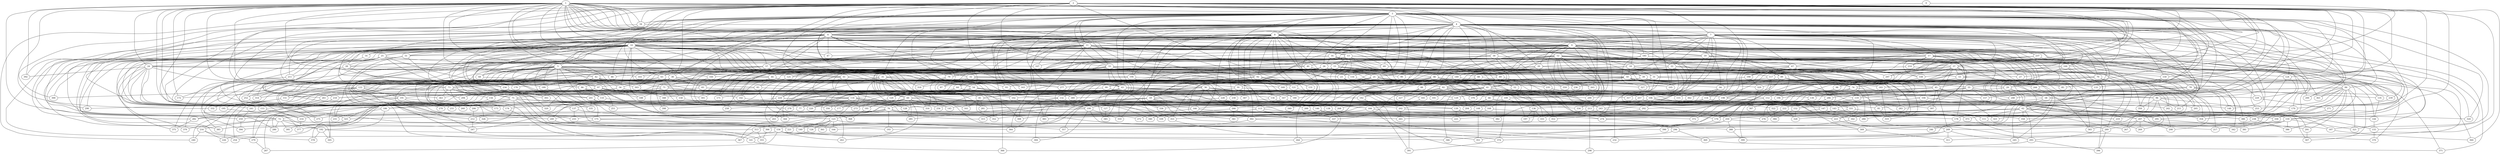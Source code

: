 strict graph "barabasi_albert_graph(400,3)" {
0;
1;
2;
3;
4;
5;
6;
7;
8;
9;
10;
11;
12;
13;
14;
15;
16;
17;
18;
19;
20;
21;
22;
23;
24;
25;
26;
27;
28;
29;
30;
31;
32;
33;
34;
35;
36;
37;
38;
39;
40;
41;
42;
43;
44;
45;
46;
47;
48;
49;
50;
51;
52;
53;
54;
55;
56;
57;
58;
59;
60;
61;
62;
63;
64;
65;
66;
67;
68;
69;
70;
71;
72;
73;
74;
75;
76;
77;
78;
79;
80;
81;
82;
83;
84;
85;
86;
87;
88;
89;
90;
91;
92;
93;
94;
95;
96;
97;
98;
99;
100;
101;
102;
103;
104;
105;
106;
107;
108;
109;
110;
111;
112;
113;
114;
115;
116;
117;
118;
119;
120;
121;
122;
123;
124;
125;
126;
127;
128;
129;
130;
131;
132;
133;
134;
135;
136;
137;
138;
139;
140;
141;
142;
143;
144;
145;
146;
147;
148;
149;
150;
151;
152;
153;
154;
155;
156;
157;
158;
159;
160;
161;
162;
163;
164;
165;
166;
167;
168;
169;
170;
171;
172;
173;
174;
175;
176;
177;
178;
179;
180;
181;
182;
183;
184;
185;
186;
187;
188;
189;
190;
191;
192;
193;
194;
195;
196;
197;
198;
199;
200;
201;
202;
203;
204;
205;
206;
207;
208;
209;
210;
211;
212;
213;
214;
215;
216;
217;
218;
219;
220;
221;
222;
223;
224;
225;
226;
227;
228;
229;
230;
231;
232;
233;
234;
235;
236;
237;
238;
239;
240;
241;
242;
243;
244;
245;
246;
247;
248;
249;
250;
251;
252;
253;
254;
255;
256;
257;
258;
259;
260;
261;
262;
263;
264;
265;
266;
267;
268;
269;
270;
271;
272;
273;
274;
275;
276;
277;
278;
279;
280;
281;
282;
283;
284;
285;
286;
287;
288;
289;
290;
291;
292;
293;
294;
295;
296;
297;
298;
299;
300;
301;
302;
303;
304;
305;
306;
307;
308;
309;
310;
311;
312;
313;
314;
315;
316;
317;
318;
319;
320;
321;
322;
323;
324;
325;
326;
327;
328;
329;
330;
331;
332;
333;
334;
335;
336;
337;
338;
339;
340;
341;
342;
343;
344;
345;
346;
347;
348;
349;
350;
351;
352;
353;
354;
355;
356;
357;
358;
359;
360;
361;
362;
363;
364;
365;
366;
367;
368;
369;
370;
371;
372;
373;
374;
375;
376;
377;
378;
379;
380;
381;
382;
383;
384;
385;
386;
387;
388;
389;
390;
391;
392;
393;
394;
395;
396;
397;
398;
399;
0 -- 297  [is_available=True, prob="0.058214772859"];
0 -- 3  [is_available=True, prob="0.102413441269"];
1 -- 3  [is_available=True, prob="1.0"];
1 -- 4  [is_available=True, prob="1.0"];
1 -- 5  [is_available=True, prob="0.578803839647"];
1 -- 6  [is_available=True, prob="1.0"];
1 -- 7  [is_available=True, prob="1.0"];
1 -- 8  [is_available=True, prob="0.891598264839"];
1 -- 10  [is_available=True, prob="0.0559013044908"];
1 -- 11  [is_available=True, prob="1.0"];
1 -- 13  [is_available=True, prob="1.0"];
1 -- 20  [is_available=True, prob="0.666729899397"];
1 -- 24  [is_available=True, prob="1.0"];
1 -- 32  [is_available=True, prob="0.735880740033"];
1 -- 34  [is_available=True, prob="0.930269971468"];
1 -- 36  [is_available=True, prob="1.0"];
1 -- 42  [is_available=True, prob="0.934681523536"];
1 -- 172  [is_available=True, prob="0.375163074465"];
1 -- 392  [is_available=True, prob="0.796784776653"];
1 -- 179  [is_available=True, prob="1.0"];
1 -- 138  [is_available=True, prob="1.0"];
1 -- 190  [is_available=True, prob="0.564842186392"];
1 -- 160  [is_available=True, prob="0.102695895772"];
1 -- 67  [is_available=True, prob="0.2149603942"];
1 -- 198  [is_available=True, prob="1.0"];
1 -- 72  [is_available=True, prob="1.0"];
1 -- 201  [is_available=True, prob="0.563179405073"];
1 -- 332  [is_available=True, prob="0.487946981945"];
1 -- 193  [is_available=True, prob="0.75093085696"];
1 -- 92  [is_available=True, prob="0.182877479794"];
1 -- 101  [is_available=True, prob="1.0"];
1 -- 234  [is_available=True, prob="0.768621509092"];
1 -- 107  [is_available=True, prob="0.436023208467"];
1 -- 113  [is_available=True, prob="0.514767781197"];
1 -- 118  [is_available=True, prob="0.774158000886"];
1 -- 248  [is_available=True, prob="0.9792506018"];
1 -- 249  [is_available=True, prob="0.376198267544"];
1 -- 125  [is_available=True, prob="0.0330053723093"];
1 -- 255  [is_available=True, prob="0.445016684948"];
2 -- 130  [is_available=True, prob="1.0"];
2 -- 3  [is_available=True, prob="0.189874224451"];
2 -- 4  [is_available=True, prob="0.717516718913"];
2 -- 7  [is_available=True, prob="0.180069228765"];
2 -- 392  [is_available=True, prob="0.88250127473"];
2 -- 14  [is_available=True, prob="1.0"];
2 -- 17  [is_available=True, prob="0.328749469471"];
2 -- 131  [is_available=True, prob="0.763385389229"];
2 -- 277  [is_available=True, prob="1.0"];
2 -- 150  [is_available=True, prob="1.0"];
2 -- 27  [is_available=True, prob="0.517226099435"];
2 -- 158  [is_available=True, prob="0.462947606734"];
2 -- 32  [is_available=True, prob="1.0"];
2 -- 33  [is_available=True, prob="1.0"];
2 -- 34  [is_available=True, prob="0.762969171417"];
2 -- 38  [is_available=True, prob="0.461165776163"];
2 -- 170  [is_available=True, prob="0.603676458861"];
2 -- 300  [is_available=True, prob="0.581815439768"];
2 -- 306  [is_available=True, prob="0.0843010022492"];
2 -- 53  [is_available=True, prob="0.612220332402"];
2 -- 311  [is_available=True, prob="0.378113548128"];
2 -- 61  [is_available=True, prob="0.467024643624"];
2 -- 63  [is_available=True, prob="0.0024114412022"];
2 -- 68  [is_available=True, prob="0.129682679441"];
2 -- 78  [is_available=True, prob="0.823960445015"];
2 -- 343  [is_available=True, prob="0.609754633956"];
2 -- 98  [is_available=True, prob="0.438660337247"];
2 -- 360  [is_available=True, prob="0.352820835112"];
2 -- 238  [is_available=True, prob="1.0"];
2 -- 240  [is_available=True, prob="1.0"];
2 -- 124  [is_available=True, prob="0.304439893298"];
3 -- 4  [is_available=True, prob="1.0"];
3 -- 5  [is_available=True, prob="0.446765047036"];
3 -- 6  [is_available=True, prob="0.171346026663"];
3 -- 8  [is_available=True, prob="0.707887521719"];
3 -- 137  [is_available=True, prob="0.158273599252"];
3 -- 10  [is_available=True, prob="0.461908295747"];
3 -- 11  [is_available=True, prob="1.0"];
3 -- 16  [is_available=True, prob="0.13943299619"];
3 -- 152  [is_available=True, prob="0.69715400999"];
3 -- 25  [is_available=True, prob="0.58300474677"];
3 -- 154  [is_available=True, prob="0.993399534946"];
3 -- 155  [is_available=True, prob="0.245778109485"];
3 -- 31  [is_available=True, prob="0.845670095906"];
3 -- 288  [is_available=True, prob="0.690485325863"];
3 -- 33  [is_available=True, prob="0.612318928461"];
3 -- 34  [is_available=True, prob="0.241226020435"];
3 -- 134  [is_available=True, prob="0.48865657058"];
3 -- 38  [is_available=True, prob="0.774465520505"];
3 -- 43  [is_available=True, prob="1.0"];
3 -- 175  [is_available=True, prob="0.188451875562"];
3 -- 136  [is_available=True, prob="1.0"];
3 -- 183  [is_available=True, prob="0.261128501629"];
3 -- 213  [is_available=True, prob="0.897994472553"];
3 -- 185  [is_available=True, prob="0.189069226751"];
3 -- 62  [is_available=True, prob="0.388657726409"];
3 -- 66  [is_available=True, prob="0.0324863414711"];
3 -- 324  [is_available=True, prob="1.0"];
3 -- 69  [is_available=True, prob="0.852767556528"];
3 -- 80  [is_available=True, prob="0.909468292834"];
3 -- 210  [is_available=True, prob="1.0"];
3 -- 85  [is_available=True, prob="0.226230281698"];
3 -- 90  [is_available=True, prob="1.0"];
3 -- 222  [is_available=True, prob="0.724335703075"];
3 -- 357  [is_available=True, prob="0.390268050045"];
3 -- 96  [is_available=True, prob="0.728315582541"];
3 -- 229  [is_available=True, prob="0.954865894206"];
3 -- 105  [is_available=True, prob="1.0"];
3 -- 116  [is_available=True, prob="1.0"];
3 -- 117  [is_available=True, prob="1.0"];
3 -- 127  [is_available=True, prob="0.0357509622999"];
4 -- 5  [is_available=True, prob="0.34691016986"];
4 -- 6  [is_available=True, prob="0.525204496409"];
4 -- 7  [is_available=True, prob="0.55612391344"];
4 -- 8  [is_available=True, prob="0.200461143563"];
4 -- 12  [is_available=True, prob="1.0"];
4 -- 143  [is_available=True, prob="0.993384280404"];
4 -- 16  [is_available=True, prob="0.532919958547"];
4 -- 18  [is_available=True, prob="0.916872227499"];
4 -- 148  [is_available=True, prob="0.576827236702"];
4 -- 302  [is_available=True, prob="1.0"];
4 -- 150  [is_available=True, prob="0.291889049556"];
4 -- 26  [is_available=True, prob="1.0"];
4 -- 30  [is_available=True, prob="0.288150665284"];
4 -- 133  [is_available=True, prob="0.787612454246"];
4 -- 289  [is_available=True, prob="0.710041964239"];
4 -- 35  [is_available=True, prob="1.0"];
4 -- 146  [is_available=True, prob="0.634756832581"];
4 -- 41  [is_available=True, prob="0.231583556862"];
4 -- 263  [is_available=True, prob="1.0"];
4 -- 46  [is_available=True, prob="0.21658102035"];
4 -- 49  [is_available=True, prob="0.0984138170111"];
4 -- 308  [is_available=True, prob="0.560446237096"];
4 -- 286  [is_available=True, prob="0.403055369093"];
4 -- 310  [is_available=True, prob="1.0"];
4 -- 190  [is_available=True, prob="0.972671927498"];
4 -- 63  [is_available=True, prob="1.0"];
4 -- 194  [is_available=True, prob="0.382118216926"];
4 -- 200  [is_available=True, prob="1.0"];
4 -- 201  [is_available=True, prob="0.0200759580848"];
4 -- 333  [is_available=True, prob="1.0"];
4 -- 79  [is_available=True, prob="1.0"];
4 -- 163  [is_available=True, prob="1.0"];
4 -- 84  [is_available=True, prob="0.744347262437"];
4 -- 345  [is_available=True, prob="0.712382307839"];
4 -- 335  [is_available=True, prob="0.394357786509"];
4 -- 93  [is_available=True, prob="1.0"];
4 -- 94  [is_available=True, prob="1.0"];
4 -- 100  [is_available=True, prob="1.0"];
4 -- 380  [is_available=True, prob="0.732855362756"];
4 -- 363  [is_available=True, prob="1.0"];
4 -- 109  [is_available=True, prob="1.0"];
4 -- 366  [is_available=True, prob="0.601857992684"];
4 -- 112  [is_available=True, prob="0.731701112184"];
4 -- 211  [is_available=True, prob="0.35292562006"];
4 -- 246  [is_available=True, prob="0.853142005137"];
4 -- 124  [is_available=True, prob="0.290713791614"];
4 -- 254  [is_available=True, prob="0.15661267569"];
5 -- 270  [is_available=True, prob="0.168798564225"];
5 -- 23  [is_available=True, prob="1.0"];
5 -- 280  [is_available=True, prob="0.784035065738"];
5 -- 42  [is_available=True, prob="0.342660899159"];
5 -- 44  [is_available=True, prob="0.731763664139"];
5 -- 175  [is_available=True, prob="0.535328664069"];
5 -- 49  [is_available=True, prob="0.239820842038"];
5 -- 188  [is_available=True, prob="0.489807951043"];
5 -- 61  [is_available=True, prob="0.580893918241"];
5 -- 194  [is_available=True, prob="0.535184748441"];
5 -- 68  [is_available=True, prob="0.888060644083"];
5 -- 72  [is_available=True, prob="0.195043119764"];
5 -- 73  [is_available=True, prob="0.235412453993"];
5 -- 74  [is_available=True, prob="1.0"];
5 -- 332  [is_available=True, prob="0.0203961366602"];
5 -- 80  [is_available=True, prob="0.912391749456"];
5 -- 90  [is_available=True, prob="0.126480698874"];
5 -- 102  [is_available=True, prob="0.888656351892"];
5 -- 103  [is_available=True, prob="1.0"];
5 -- 116  [is_available=True, prob="0.239412435183"];
5 -- 375  [is_available=True, prob="1.0"];
5 -- 122  [is_available=True, prob="0.0502377466229"];
5 -- 379  [is_available=True, prob="0.915495950372"];
5 -- 126  [is_available=True, prob="0.693656640674"];
6 -- 389  [is_available=True, prob="0.139155860793"];
6 -- 9  [is_available=True, prob="0.230521680443"];
6 -- 10  [is_available=True, prob="1.0"];
6 -- 11  [is_available=True, prob="0.812340316127"];
6 -- 17  [is_available=True, prob="0.92590958992"];
6 -- 22  [is_available=True, prob="1.0"];
6 -- 28  [is_available=True, prob="0.355463311963"];
6 -- 171  [is_available=True, prob="1.0"];
6 -- 47  [is_available=True, prob="0.413418218392"];
6 -- 48  [is_available=True, prob="0.547527496489"];
6 -- 179  [is_available=True, prob="0.126225579958"];
6 -- 54  [is_available=True, prob="0.742400774633"];
6 -- 57  [is_available=True, prob="0.956296250773"];
6 -- 188  [is_available=True, prob="0.323841112564"];
6 -- 330  [is_available=True, prob="0.493677895106"];
6 -- 86  [is_available=True, prob="0.106922578772"];
6 -- 344  [is_available=True, prob="1.0"];
6 -- 92  [is_available=True, prob="0.623982701786"];
6 -- 221  [is_available=True, prob="0.902594518761"];
6 -- 236  [is_available=True, prob="0.0475254666545"];
6 -- 237  [is_available=True, prob="0.877386485372"];
7 -- 257  [is_available=True, prob="0.709464685311"];
7 -- 9  [is_available=True, prob="0.680352640589"];
7 -- 215  [is_available=True, prob="0.663995166265"];
7 -- 15  [is_available=True, prob="1.0"];
7 -- 16  [is_available=True, prob="0.687858619071"];
7 -- 17  [is_available=True, prob="0.617245951515"];
7 -- 19  [is_available=True, prob="0.0609240088829"];
7 -- 20  [is_available=True, prob="0.592084363803"];
7 -- 22  [is_available=True, prob="1.0"];
7 -- 24  [is_available=True, prob="0.601260008843"];
7 -- 282  [is_available=True, prob="0.100712349971"];
7 -- 29  [is_available=True, prob="0.805023880192"];
7 -- 159  [is_available=True, prob="1.0"];
7 -- 393  [is_available=True, prob="0.593756054855"];
7 -- 37  [is_available=True, prob="1.0"];
7 -- 171  [is_available=True, prob="0.247107587853"];
7 -- 172  [is_available=True, prob="0.473576933028"];
7 -- 46  [is_available=True, prob="0.943430195226"];
7 -- 303  [is_available=True, prob="0.58996162256"];
7 -- 50  [is_available=True, prob="0.346356453768"];
7 -- 55  [is_available=True, prob="0.59965515883"];
7 -- 57  [is_available=True, prob="0.65144007002"];
7 -- 187  [is_available=True, prob="0.244411054932"];
7 -- 317  [is_available=True, prob="0.53934163803"];
7 -- 192  [is_available=True, prob="1.0"];
7 -- 67  [is_available=True, prob="0.470209094902"];
7 -- 324  [is_available=True, prob="0.551424258517"];
7 -- 325  [is_available=True, prob="0.316995937686"];
7 -- 70  [is_available=True, prob="0.719339411983"];
7 -- 271  [is_available=True, prob="0.689640121587"];
7 -- 81  [is_available=True, prob="1.0"];
7 -- 210  [is_available=True, prob="1.0"];
7 -- 84  [is_available=True, prob="0.574872112107"];
7 -- 185  [is_available=True, prob="0.639296248238"];
7 -- 91  [is_available=True, prob="0.499282720959"];
7 -- 338  [is_available=True, prob="0.314252925199"];
7 -- 362  [is_available=True, prob="1.0"];
7 -- 237  [is_available=True, prob="1.0"];
7 -- 320  [is_available=True, prob="0.838447376274"];
7 -- 114  [is_available=True, prob="1.0"];
7 -- 371  [is_available=True, prob="0.846754808521"];
8 -- 264  [is_available=True, prob="1.0"];
8 -- 9  [is_available=True, prob="0.820002788452"];
8 -- 13  [is_available=True, prob="1.0"];
8 -- 131  [is_available=True, prob="0.152006232218"];
8 -- 21  [is_available=True, prob="0.419385563619"];
8 -- 23  [is_available=True, prob="0.331525037725"];
8 -- 25  [is_available=True, prob="0.726490586772"];
8 -- 347  [is_available=True, prob="0.611187411281"];
8 -- 37  [is_available=True, prob="1.0"];
8 -- 170  [is_available=True, prob="1.0"];
8 -- 303  [is_available=True, prob="0.285074005654"];
8 -- 180  [is_available=True, prob="0.507043923129"];
8 -- 309  [is_available=True, prob="0.913670567401"];
8 -- 194  [is_available=True, prob="0.765405339551"];
8 -- 82  [is_available=True, prob="1.0"];
8 -- 339  [is_available=True, prob="0.543218865893"];
8 -- 340  [is_available=True, prob="0.156287667197"];
8 -- 89  [is_available=True, prob="1.0"];
8 -- 91  [is_available=True, prob="0.555313226693"];
8 -- 92  [is_available=True, prob="1.0"];
8 -- 349  [is_available=True, prob="0.0303586918095"];
8 -- 98  [is_available=True, prob="0.369904709987"];
8 -- 100  [is_available=True, prob="1.0"];
8 -- 230  [is_available=True, prob="0.0958804123601"];
8 -- 259  [is_available=True, prob="0.308686978879"];
8 -- 235  [is_available=True, prob="1.0"];
8 -- 364  [is_available=True, prob="0.0200311375509"];
8 -- 383  [is_available=True, prob="0.704636323851"];
8 -- 127  [is_available=True, prob="1.0"];
9 -- 388  [is_available=True, prob="0.330570843173"];
9 -- 138  [is_available=True, prob="0.409475472839"];
9 -- 12  [is_available=True, prob="0.941963897486"];
9 -- 270  [is_available=True, prob="0.639338231371"];
9 -- 237  [is_available=True, prob="0.04883355243"];
9 -- 19  [is_available=True, prob="0.346648064066"];
9 -- 276  [is_available=True, prob="0.586827301655"];
9 -- 149  [is_available=True, prob="0.681113345821"];
9 -- 29  [is_available=True, prob="0.978863674684"];
9 -- 30  [is_available=True, prob="0.760077216568"];
9 -- 292  [is_available=True, prob="0.946100317483"];
9 -- 47  [is_available=True, prob="1.0"];
9 -- 305  [is_available=True, prob="0.35152264527"];
9 -- 178  [is_available=True, prob="0.255135292405"];
9 -- 51  [is_available=True, prob="0.092523161597"];
9 -- 182  [is_available=True, prob="0.838182942623"];
9 -- 185  [is_available=True, prob="0.688753295182"];
9 -- 58  [is_available=True, prob="0.00478911125488"];
9 -- 64  [is_available=True, prob="0.972876646931"];
9 -- 196  [is_available=True, prob="0.668459488386"];
9 -- 221  [is_available=True, prob="1.0"];
9 -- 95  [is_available=True, prob="1.0"];
9 -- 359  [is_available=True, prob="0.0536661824645"];
9 -- 109  [is_available=True, prob="0.995933388816"];
9 -- 246  [is_available=True, prob="1.0"];
9 -- 378  [is_available=True, prob="0.902956140674"];
9 -- 382  [is_available=True, prob="0.0192295347843"];
10 -- 196  [is_available=True, prob="0.0188631471943"];
10 -- 261  [is_available=True, prob="0.214721913076"];
10 -- 257  [is_available=True, prob="1.0"];
10 -- 394  [is_available=True, prob="1.0"];
10 -- 14  [is_available=True, prob="1.0"];
10 -- 15  [is_available=True, prob="0.654503985836"];
10 -- 18  [is_available=True, prob="0.066693083567"];
10 -- 19  [is_available=True, prob="0.244079638389"];
10 -- 153  [is_available=True, prob="0.168458264132"];
10 -- 24  [is_available=True, prob="0.939282180856"];
10 -- 25  [is_available=True, prob="0.218931290036"];
10 -- 161  [is_available=True, prob="0.0545956243566"];
10 -- 290  [is_available=True, prob="0.895110438164"];
10 -- 35  [is_available=True, prob="0.495844950278"];
10 -- 167  [is_available=True, prob="0.68537202866"];
10 -- 300  [is_available=True, prob="1.0"];
10 -- 173  [is_available=True, prob="0.429618141003"];
10 -- 47  [is_available=True, prob="0.66955075346"];
10 -- 385  [is_available=True, prob="1.0"];
10 -- 51  [is_available=True, prob="0.556859700008"];
10 -- 54  [is_available=True, prob="0.246917341704"];
10 -- 55  [is_available=True, prob="0.804553757964"];
10 -- 56  [is_available=True, prob="0.817649895187"];
10 -- 57  [is_available=True, prob="1.0"];
10 -- 186  [is_available=True, prob="0.696259956121"];
10 -- 189  [is_available=True, prob="1.0"];
10 -- 318  [is_available=True, prob="0.516882421328"];
10 -- 191  [is_available=True, prob="0.71465856785"];
10 -- 65  [is_available=True, prob="0.470440123123"];
10 -- 68  [is_available=True, prob="0.73796166877"];
10 -- 69  [is_available=True, prob="1.0"];
10 -- 71  [is_available=True, prob="1.0"];
10 -- 75  [is_available=True, prob="0.26119388216"];
10 -- 206  [is_available=True, prob="0.203065317391"];
10 -- 211  [is_available=True, prob="0.257305588049"];
10 -- 216  [is_available=True, prob="0.462911039997"];
10 -- 354  [is_available=True, prob="0.0399180155637"];
10 -- 228  [is_available=True, prob="0.666907255261"];
10 -- 102  [is_available=True, prob="0.679292450723"];
10 -- 239  [is_available=True, prob="0.578055611755"];
10 -- 241  [is_available=True, prob="0.182361046463"];
10 -- 339  [is_available=True, prob="0.795808173725"];
11 -- 363  [is_available=True, prob="0.0613376677755"];
11 -- 137  [is_available=True, prob="1.0"];
11 -- 12  [is_available=True, prob="1.0"];
11 -- 13  [is_available=True, prob="0.444040492167"];
11 -- 14  [is_available=True, prob="0.459828085253"];
11 -- 27  [is_available=True, prob="0.254284900094"];
11 -- 30  [is_available=True, prob="0.989227402894"];
11 -- 33  [is_available=True, prob="0.9967338078"];
11 -- 39  [is_available=True, prob="0.600423041017"];
11 -- 40  [is_available=True, prob="1.0"];
11 -- 49  [is_available=True, prob="0.31698553939"];
11 -- 308  [is_available=True, prob="0.503778772403"];
11 -- 63  [is_available=True, prob="0.138828998227"];
11 -- 321  [is_available=True, prob="0.783291380043"];
11 -- 77  [is_available=True, prob="1.0"];
11 -- 79  [is_available=True, prob="1.0"];
11 -- 398  [is_available=True, prob="1.0"];
11 -- 87  [is_available=True, prob="0.292051018286"];
11 -- 350  [is_available=True, prob="0.134854843116"];
11 -- 356  [is_available=True, prob="0.526475422499"];
11 -- 234  [is_available=True, prob="0.192047412958"];
11 -- 107  [is_available=True, prob="0.0795637970097"];
11 -- 239  [is_available=True, prob="0.922561704773"];
11 -- 369  [is_available=True, prob="0.755926994009"];
12 -- 129  [is_available=True, prob="0.402295011426"];
12 -- 130  [is_available=True, prob="1.0"];
12 -- 133  [is_available=True, prob="0.348051082345"];
12 -- 263  [is_available=True, prob="1.0"];
12 -- 396  [is_available=True, prob="0.160525248061"];
12 -- 149  [is_available=True, prob="0.631963368243"];
12 -- 22  [is_available=True, prob="0.364790684228"];
12 -- 26  [is_available=True, prob="1.0"];
12 -- 37  [is_available=True, prob="0.599069134461"];
12 -- 40  [is_available=True, prob="0.834410784459"];
12 -- 299  [is_available=True, prob="0.983045754416"];
12 -- 44  [is_available=True, prob="0.989568976051"];
12 -- 385  [is_available=True, prob="0.179209134349"];
12 -- 334  [is_available=True, prob="0.6865146536"];
12 -- 189  [is_available=True, prob="0.559839613844"];
12 -- 70  [is_available=True, prob="1.0"];
12 -- 74  [is_available=True, prob="1.0"];
12 -- 247  [is_available=True, prob="0.673347909074"];
12 -- 76  [is_available=True, prob="0.162731128563"];
12 -- 78  [is_available=True, prob="0.17351493219"];
12 -- 213  [is_available=True, prob="0.6335351246"];
12 -- 90  [is_available=True, prob="0.425971421821"];
12 -- 97  [is_available=True, prob="0.110254829321"];
12 -- 104  [is_available=True, prob="1.0"];
12 -- 236  [is_available=True, prob="0.556215678936"];
12 -- 368  [is_available=True, prob="1.0"];
12 -- 119  [is_available=True, prob="0.496498424704"];
12 -- 21  [is_available=True, prob="0.750747376467"];
13 -- 258  [is_available=True, prob="0.348183170305"];
13 -- 139  [is_available=True, prob="0.899979598904"];
13 -- 15  [is_available=True, prob="1.0"];
13 -- 23  [is_available=True, prob="0.701110624782"];
13 -- 28  [is_available=True, prob="1.0"];
13 -- 288  [is_available=True, prob="0.788806823037"];
13 -- 46  [is_available=True, prob="1.0"];
13 -- 59  [is_available=True, prob="1.0"];
13 -- 62  [is_available=True, prob="0.423726878676"];
13 -- 65  [is_available=True, prob="0.245662234423"];
13 -- 71  [is_available=True, prob="0.831206290973"];
13 -- 200  [is_available=True, prob="1.0"];
13 -- 338  [is_available=True, prob="0.824816306764"];
13 -- 267  [is_available=True, prob="0.539029078909"];
13 -- 271  [is_available=True, prob="1.0"];
13 -- 222  [is_available=True, prob="0.577075742486"];
13 -- 117  [is_available=True, prob="0.96675884547"];
13 -- 122  [is_available=True, prob="0.383776351392"];
13 -- 379  [is_available=True, prob="0.839651027791"];
14 -- 174  [is_available=True, prob="0.697314275517"];
15 -- 35  [is_available=True, prob="0.98039145091"];
15 -- 356  [is_available=True, prob="0.136292872225"];
15 -- 39  [is_available=True, prob="1.0"];
15 -- 45  [is_available=True, prob="0.168258457414"];
15 -- 149  [is_available=True, prob="0.270399137426"];
15 -- 121  [is_available=True, prob="0.207010120803"];
16 -- 160  [is_available=True, prob="1.0"];
16 -- 69  [is_available=True, prob="0.899848669684"];
16 -- 107  [is_available=True, prob="1.0"];
16 -- 205  [is_available=True, prob="1.0"];
16 -- 142  [is_available=True, prob="0.30832382081"];
16 -- 26  [is_available=True, prob="0.714343657877"];
16 -- 135  [is_available=True, prob="1.0"];
16 -- 31  [is_available=True, prob="0.345222101199"];
17 -- 294  [is_available=True, prob="0.663765661079"];
17 -- 210  [is_available=True, prob="0.934245016545"];
17 -- 45  [is_available=True, prob="0.0887602808396"];
17 -- 336  [is_available=True, prob="0.698827303782"];
17 -- 18  [is_available=True, prob="1.0"];
17 -- 20  [is_available=True, prob="0.559864841467"];
17 -- 350  [is_available=True, prob="0.900104055601"];
17 -- 84  [is_available=True, prob="1.0"];
17 -- 219  [is_available=True, prob="0.0624838131691"];
17 -- 94  [is_available=True, prob="0.972398301952"];
18 -- 132  [is_available=True, prob="0.176099393027"];
18 -- 238  [is_available=True, prob="0.978488475991"];
18 -- 157  [is_available=True, prob="0.455053086423"];
18 -- 50  [is_available=True, prob="0.232451681437"];
18 -- 21  [is_available=True, prob="1.0"];
18 -- 344  [is_available=True, prob="1.0"];
18 -- 89  [is_available=True, prob="0.95038055973"];
18 -- 42  [is_available=True, prob="1.0"];
18 -- 85  [is_available=True, prob="0.1518966854"];
18 -- 31  [is_available=True, prob="0.23670535588"];
19 -- 67  [is_available=True, prob="0.355947933805"];
19 -- 100  [is_available=True, prob="0.0240197406534"];
19 -- 165  [is_available=True, prob="0.0299066105709"];
19 -- 152  [is_available=True, prob="0.683577812823"];
19 -- 60  [is_available=True, prob="1.0"];
20 -- 59  [is_available=True, prob="1.0"];
20 -- 134  [is_available=True, prob="0.587884153147"];
20 -- 70  [is_available=True, prob="0.423244752047"];
20 -- 129  [is_available=True, prob="1.0"];
20 -- 371  [is_available=True, prob="0.0341820636858"];
20 -- 99  [is_available=True, prob="1.0"];
20 -- 27  [is_available=True, prob="0.624865610151"];
21 -- 99  [is_available=True, prob="0.104092708483"];
21 -- 292  [is_available=True, prob="0.21915607423"];
21 -- 261  [is_available=True, prob="1.0"];
21 -- 327  [is_available=True, prob="0.8636293992"];
21 -- 169  [is_available=True, prob="0.726680690223"];
21 -- 359  [is_available=True, prob="0.0659568400839"];
21 -- 244  [is_available=True, prob="0.190881739481"];
21 -- 86  [is_available=True, prob="0.663533124522"];
21 -- 120  [is_available=True, prob="0.0581525099478"];
21 -- 123  [is_available=True, prob="1.0"];
21 -- 29  [is_available=True, prob="0.820404272745"];
22 -- 214  [is_available=True, prob="0.776801884766"];
22 -- 232  [is_available=True, prob="0.806985251321"];
22 -- 105  [is_available=True, prob="0.626402475109"];
22 -- 317  [is_available=True, prob="0.556099671461"];
22 -- 125  [is_available=True, prob="0.430652629428"];
22 -- 208  [is_available=True, prob="0.22291139103"];
22 -- 53  [is_available=True, prob="1.0"];
22 -- 150  [is_available=True, prob="0.989520547175"];
22 -- 252  [is_available=True, prob="0.337732245748"];
22 -- 61  [is_available=True, prob="1.0"];
22 -- 319  [is_available=True, prob="0.141521702983"];
23 -- 227  [is_available=True, prob="0.728076533535"];
23 -- 202  [is_available=True, prob="1.0"];
23 -- 106  [is_available=True, prob="0.810217987921"];
24 -- 195  [is_available=True, prob="0.675324418636"];
24 -- 36  [is_available=True, prob="1.0"];
24 -- 392  [is_available=True, prob="0.438359159998"];
24 -- 199  [is_available=True, prob="1.0"];
24 -- 44  [is_available=True, prob="1.0"];
24 -- 301  [is_available=True, prob="0.653171447778"];
24 -- 367  [is_available=True, prob="1.0"];
24 -- 212  [is_available=True, prob="0.0523812940855"];
24 -- 375  [is_available=True, prob="0.702556117114"];
24 -- 153  [is_available=True, prob="1.0"];
25 -- 97  [is_available=True, prob="0.703084744167"];
25 -- 290  [is_available=True, prob="0.725457196902"];
25 -- 252  [is_available=True, prob="0.708434343743"];
25 -- 110  [is_available=True, prob="0.448130287327"];
25 -- 89  [is_available=True, prob="0.975426805001"];
25 -- 314  [is_available=True, prob="1.0"];
25 -- 28  [is_available=True, prob="0.72790829588"];
26 -- 32  [is_available=True, prob="0.466753714583"];
26 -- 224  [is_available=True, prob="0.544160683487"];
26 -- 328  [is_available=True, prob="0.144379678195"];
26 -- 301  [is_available=True, prob="0.930513291154"];
26 -- 79  [is_available=True, prob="0.882285433171"];
26 -- 50  [is_available=True, prob="0.276709637066"];
26 -- 52  [is_available=True, prob="0.211952128821"];
26 -- 245  [is_available=True, prob="0.138091241568"];
26 -- 217  [is_available=True, prob="0.738301593323"];
26 -- 255  [is_available=True, prob="1.0"];
28 -- 38  [is_available=True, prob="1.0"];
28 -- 73  [is_available=True, prob="0.757154501218"];
28 -- 211  [is_available=True, prob="0.748067574256"];
29 -- 365  [is_available=True, prob="0.195816523231"];
29 -- 245  [is_available=True, prob="1.0"];
29 -- 248  [is_available=True, prob="0.774764145088"];
29 -- 218  [is_available=True, prob="0.426390305172"];
30 -- 161  [is_available=True, prob="1.0"];
30 -- 235  [is_available=True, prob="0.945301346064"];
30 -- 40  [is_available=True, prob="1.0"];
30 -- 148  [is_available=True, prob="0.624235599217"];
30 -- 376  [is_available=True, prob="0.462770015061"];
31 -- 370  [is_available=True, prob="0.0843524002552"];
31 -- 244  [is_available=True, prob="1.0"];
31 -- 278  [is_available=True, prob="0.798980864261"];
31 -- 120  [is_available=True, prob="0.0860167588937"];
31 -- 250  [is_available=True, prob="0.981143182115"];
32 -- 64  [is_available=True, prob="0.984948268563"];
32 -- 87  [is_available=True, prob="1.0"];
32 -- 184  [is_available=True, prob="0.196630117783"];
32 -- 121  [is_available=True, prob="1.0"];
32 -- 93  [is_available=True, prob="0.121523018883"];
32 -- 254  [is_available=True, prob="1.0"];
33 -- 224  [is_available=True, prob="0.261137147479"];
33 -- 230  [is_available=True, prob="0.709895167838"];
33 -- 39  [is_available=True, prob="0.373861593133"];
33 -- 41  [is_available=True, prob="0.701019193134"];
33 -- 302  [is_available=True, prob="0.718266200585"];
33 -- 43  [is_available=True, prob="0.469245064041"];
33 -- 116  [is_available=True, prob="0.805735465726"];
33 -- 117  [is_available=True, prob="1.0"];
33 -- 118  [is_available=True, prob="0.420632521744"];
33 -- 361  [is_available=True, prob="1.0"];
33 -- 345  [is_available=True, prob="0.736963868486"];
33 -- 348  [is_available=True, prob="1.0"];
33 -- 125  [is_available=True, prob="0.954745613118"];
34 -- 326  [is_available=True, prob="1.0"];
34 -- 162  [is_available=True, prob="0.656976721956"];
34 -- 51  [is_available=True, prob="1.0"];
35 -- 256  [is_available=True, prob="0.82621363016"];
35 -- 36  [is_available=True, prob="1.0"];
35 -- 177  [is_available=True, prob="0.500816469487"];
35 -- 73  [is_available=True, prob="0.00993969720223"];
35 -- 203  [is_available=True, prob="0.757207173166"];
35 -- 81  [is_available=True, prob="0.579809600989"];
35 -- 281  [is_available=True, prob="0.856432280568"];
35 -- 91  [is_available=True, prob="1.0"];
35 -- 316  [is_available=True, prob="1.0"];
36 -- 66  [is_available=True, prob="1.0"];
36 -- 228  [is_available=True, prob="0.713521963239"];
36 -- 229  [is_available=True, prob="1.0"];
36 -- 166  [is_available=True, prob="0.864316788929"];
36 -- 225  [is_available=True, prob="1.0"];
36 -- 106  [is_available=True, prob="1.0"];
36 -- 331  [is_available=True, prob="0.50216411375"];
36 -- 76  [is_available=True, prob="0.700820917075"];
36 -- 109  [is_available=True, prob="1.0"];
36 -- 180  [is_available=True, prob="0.903791156195"];
36 -- 278  [is_available=True, prob="0.727182717825"];
36 -- 247  [is_available=True, prob="1.0"];
36 -- 314  [is_available=True, prob="0.965435762887"];
36 -- 325  [is_available=True, prob="0.919083018051"];
37 -- 304  [is_available=True, prob="0.796401616929"];
37 -- 346  [is_available=True, prob="0.429062967579"];
37 -- 178  [is_available=True, prob="0.215178050557"];
37 -- 106  [is_available=True, prob="0.546871969325"];
37 -- 103  [is_available=True, prob="1.0"];
37 -- 45  [is_available=True, prob="0.182120532858"];
37 -- 365  [is_available=True, prob="1.0"];
37 -- 48  [is_available=True, prob="1.0"];
37 -- 114  [is_available=True, prob="1.0"];
37 -- 53  [is_available=True, prob="0.375583316304"];
37 -- 397  [is_available=True, prob="0.0580002873248"];
37 -- 266  [is_available=True, prob="0.903848448508"];
37 -- 124  [is_available=True, prob="0.795622283945"];
37 -- 93  [is_available=True, prob="0.889210022031"];
38 -- 320  [is_available=True, prob="0.289618868396"];
38 -- 65  [is_available=True, prob="0.97022442343"];
38 -- 326  [is_available=True, prob="0.495371154496"];
38 -- 226  [is_available=True, prob="0.953103879742"];
38 -- 105  [is_available=True, prob="0.0542924388428"];
38 -- 43  [is_available=True, prob="0.289697928065"];
38 -- 173  [is_available=True, prob="0.0600694281532"];
38 -- 206  [is_available=True, prob="0.263172131207"];
38 -- 144  [is_available=True, prob="0.0782572370231"];
38 -- 82  [is_available=True, prob="0.291225797033"];
38 -- 163  [is_available=True, prob="1.0"];
38 -- 151  [is_available=True, prob="0.903713756626"];
38 -- 56  [is_available=True, prob="0.483010116694"];
38 -- 169  [is_available=True, prob="0.742599775305"];
38 -- 189  [is_available=True, prob="1.0"];
39 -- 135  [is_available=True, prob="1.0"];
39 -- 41  [is_available=True, prob="0.947032294267"];
39 -- 85  [is_available=True, prob="0.50790820934"];
39 -- 318  [is_available=True, prob="0.482087768534"];
40 -- 128  [is_available=True, prob="0.213379377978"];
40 -- 176  [is_available=True, prob="1.0"];
40 -- 231  [is_available=True, prob="0.678883723897"];
40 -- 48  [is_available=True, prob="0.766268832727"];
40 -- 52  [is_available=True, prob="0.804488492675"];
40 -- 180  [is_available=True, prob="0.599064568233"];
40 -- 316  [is_available=True, prob="1.0"];
41 -- 96  [is_available=True, prob="0.895115116374"];
41 -- 322  [is_available=True, prob="0.887880063217"];
41 -- 187  [is_available=True, prob="0.724964977604"];
41 -- 101  [is_available=True, prob="1.0"];
41 -- 389  [is_available=True, prob="0.0870464144703"];
41 -- 257  [is_available=True, prob="0.519508966663"];
41 -- 357  [is_available=True, prob="0.258549788982"];
41 -- 346  [is_available=True, prob="0.471156364964"];
41 -- 59  [is_available=True, prob="0.928591940447"];
41 -- 60  [is_available=True, prob="0.0892484981012"];
41 -- 286  [is_available=True, prob="0.0109733706842"];
41 -- 95  [is_available=True, prob="0.0206352853499"];
42 -- 195  [is_available=True, prob="1.0"];
42 -- 104  [is_available=True, prob="0.462096881545"];
42 -- 233  [is_available=True, prob="1.0"];
42 -- 234  [is_available=True, prob="1.0"];
42 -- 333  [is_available=True, prob="0.229646084388"];
42 -- 303  [is_available=True, prob="0.0237998912543"];
42 -- 305  [is_available=True, prob="0.135305109014"];
42 -- 275  [is_available=True, prob="0.62878892705"];
42 -- 56  [is_available=True, prob="1.0"];
42 -- 60  [is_available=True, prob="0.969551565464"];
43 -- 102  [is_available=True, prob="1.0"];
43 -- 167  [is_available=True, prob="0.105140212131"];
43 -- 171  [is_available=True, prob="0.686814127554"];
43 -- 239  [is_available=True, prob="0.87446833816"];
43 -- 143  [is_available=True, prob="1.0"];
43 -- 336  [is_available=True, prob="0.539292788212"];
43 -- 81  [is_available=True, prob="0.873358964105"];
43 -- 249  [is_available=True, prob="0.91836325353"];
43 -- 218  [is_available=True, prob="0.493897890208"];
43 -- 155  [is_available=True, prob="0.585980916268"];
44 -- 83  [is_available=True, prob="1.0"];
44 -- 142  [is_available=True, prob="1.0"];
44 -- 115  [is_available=True, prob="0.801774477619"];
44 -- 174  [is_available=True, prob="0.824348682764"];
44 -- 54  [is_available=True, prob="1.0"];
44 -- 183  [is_available=True, prob="0.103573424442"];
44 -- 156  [is_available=True, prob="0.745334597772"];
44 -- 277  [is_available=True, prob="0.366076803371"];
45 -- 323  [is_available=True, prob="1.0"];
45 -- 113  [is_available=True, prob="0.320400358374"];
45 -- 209  [is_available=True, prob="0.412747901058"];
45 -- 299  [is_available=True, prob="1.0"];
45 -- 397  [is_available=True, prob="0.751993091424"];
45 -- 207  [is_available=True, prob="0.0649494146775"];
45 -- 112  [is_available=True, prob="0.737658296148"];
46 -- 96  [is_available=True, prob="0.65238365274"];
46 -- 386  [is_available=True, prob="0.3854640768"];
46 -- 71  [is_available=True, prob="1.0"];
46 -- 265  [is_available=True, prob="0.621639582141"];
46 -- 75  [is_available=True, prob="0.550152524165"];
46 -- 78  [is_available=True, prob="0.405870861689"];
46 -- 269  [is_available=True, prob="0.65399545362"];
46 -- 272  [is_available=True, prob="0.821296254149"];
46 -- 88  [is_available=True, prob="1.0"];
46 -- 52  [is_available=True, prob="0.114557299194"];
46 -- 251  [is_available=True, prob="0.155370208771"];
48 -- 274  [is_available=True, prob="1.0"];
48 -- 82  [is_available=True, prob="0.52447700129"];
48 -- 279  [is_available=True, prob="0.443901318883"];
48 -- 88  [is_available=True, prob="1.0"];
49 -- 88  [is_available=True, prob="0.647458435042"];
49 -- 243  [is_available=True, prob="0.754848038629"];
50 -- 64  [is_available=True, prob="0.502045499893"];
50 -- 353  [is_available=True, prob="0.960463464235"];
50 -- 166  [is_available=True, prob="1.0"];
50 -- 236  [is_available=True, prob="0.778820189724"];
50 -- 87  [is_available=True, prob="1.0"];
50 -- 140  [is_available=True, prob="1.0"];
50 -- 242  [is_available=True, prob="0.116876591052"];
50 -- 179  [is_available=True, prob="0.584682458483"];
50 -- 329  [is_available=True, prob="0.45210963223"];
50 -- 55  [is_available=True, prob="0.0499072447884"];
50 -- 376  [is_available=True, prob="1.0"];
50 -- 58  [is_available=True, prob="0.686579143902"];
50 -- 183  [is_available=True, prob="1.0"];
50 -- 380  [is_available=True, prob="0.316150957904"];
50 -- 94  [is_available=True, prob="0.231804623591"];
51 -- 141  [is_available=True, prob="0.27294329689"];
51 -- 86  [is_available=True, prob="0.709677809505"];
51 -- 218  [is_available=True, prob="0.316817216656"];
52 -- 66  [is_available=True, prob="0.218234233098"];
53 -- 98  [is_available=True, prob="1.0"];
53 -- 133  [is_available=True, prob="0.287558989501"];
54 -- 395  [is_available=True, prob="0.609108553348"];
54 -- 168  [is_available=True, prob="0.949348268647"];
54 -- 220  [is_available=True, prob="0.496231443672"];
54 -- 299  [is_available=True, prob="1.0"];
54 -- 77  [is_available=True, prob="0.340451686647"];
54 -- 111  [is_available=True, prob="1.0"];
54 -- 146  [is_available=True, prob="0.215510489812"];
54 -- 343  [is_available=True, prob="0.298015816327"];
54 -- 156  [is_available=True, prob="0.287247646584"];
54 -- 317  [is_available=True, prob="0.997297556976"];
55 -- 291  [is_available=True, prob="0.52984626765"];
55 -- 196  [is_available=True, prob="0.421628283494"];
55 -- 104  [is_available=True, prob="0.733379211706"];
55 -- 118  [is_available=True, prob="1.0"];
55 -- 58  [is_available=True, prob="0.999986824643"];
55 -- 157  [is_available=True, prob="0.820718070421"];
56 -- 294  [is_available=True, prob="0.298101661186"];
56 -- 167  [is_available=True, prob="1.0"];
56 -- 240  [is_available=True, prob="1.0"];
56 -- 177  [is_available=True, prob="1.0"];
56 -- 347  [is_available=True, prob="0.144569519161"];
57 -- 103  [is_available=True, prob="0.472633142586"];
57 -- 80  [is_available=True, prob="1.0"];
57 -- 121  [is_available=True, prob="0.652741951747"];
57 -- 314  [is_available=True, prob="0.27471536588"];
57 -- 223  [is_available=True, prob="1.0"];
58 -- 148  [is_available=True, prob="1.0"];
58 -- 186  [is_available=True, prob="1.0"];
58 -- 62  [is_available=True, prob="0.785486579479"];
59 -- 260  [is_available=True, prob="0.938495186546"];
59 -- 113  [is_available=True, prob="0.653118516665"];
59 -- 296  [is_available=True, prob="0.583659932241"];
59 -- 76  [is_available=True, prob="0.662591691452"];
59 -- 334  [is_available=True, prob="1.0"];
59 -- 145  [is_available=True, prob="0.85597668545"];
59 -- 341  [is_available=True, prob="1.0"];
59 -- 315  [is_available=True, prob="0.561319617567"];
60 -- 290  [is_available=True, prob="0.374152669779"];
60 -- 356  [is_available=True, prob="0.616753090774"];
60 -- 293  [is_available=True, prob="0.751972358835"];
60 -- 262  [is_available=True, prob="1.0"];
60 -- 77  [is_available=True, prob="0.0422682039598"];
60 -- 285  [is_available=True, prob="1.0"];
60 -- 145  [is_available=True, prob="0.46936559976"];
60 -- 181  [is_available=True, prob="0.502600141653"];
60 -- 138  [is_available=True, prob="0.932173003529"];
60 -- 127  [is_available=True, prob="0.850121504451"];
61 -- 128  [is_available=True, prob="0.0847784730521"];
61 -- 231  [is_available=True, prob="1.0"];
61 -- 263  [is_available=True, prob="0.381131080773"];
61 -- 258  [is_available=True, prob="0.316172265902"];
61 -- 145  [is_available=True, prob="0.0186327911701"];
61 -- 312  [is_available=True, prob="0.325916216542"];
61 -- 122  [is_available=True, prob="0.260049221527"];
61 -- 197  [is_available=True, prob="0.933686654139"];
62 -- 176  [is_available=True, prob="1.0"];
62 -- 293  [is_available=True, prob="0.99163248054"];
62 -- 358  [is_available=True, prob="0.0100894707343"];
62 -- 225  [is_available=True, prob="1.0"];
62 -- 72  [is_available=True, prob="0.621722616731"];
62 -- 111  [is_available=True, prob="0.826442848758"];
62 -- 144  [is_available=True, prob="0.565132066473"];
62 -- 274  [is_available=True, prob="0.780383402516"];
62 -- 341  [is_available=True, prob="0.721333964575"];
62 -- 207  [is_available=True, prob="1.0"];
62 -- 250  [is_available=True, prob="0.312582818522"];
62 -- 159  [is_available=True, prob="1.0"];
63 -- 262  [is_available=True, prob="0.758467252791"];
63 -- 110  [is_available=True, prob="0.433782100362"];
63 -- 83  [is_available=True, prob="1.0"];
63 -- 340  [is_available=True, prob="1.0"];
63 -- 151  [is_available=True, prob="1.0"];
63 -- 158  [is_available=True, prob="0.280132460441"];
64 -- 224  [is_available=True, prob="0.931939377459"];
64 -- 165  [is_available=True, prob="1.0"];
64 -- 120  [is_available=True, prob="0.598784234255"];
65 -- 134  [is_available=True, prob="0.217091824434"];
65 -- 295  [is_available=True, prob="0.472015677848"];
65 -- 395  [is_available=True, prob="1.0"];
65 -- 301  [is_available=True, prob="0.780822956459"];
66 -- 361  [is_available=True, prob="1.0"];
66 -- 204  [is_available=True, prob="0.855294539468"];
66 -- 307  [is_available=True, prob="0.0229548977058"];
66 -- 213  [is_available=True, prob="0.729372830423"];
66 -- 349  [is_available=True, prob="1.0"];
67 -- 160  [is_available=True, prob="1.0"];
67 -- 147  [is_available=True, prob="0.717679473442"];
67 -- 297  [is_available=True, prob="1.0"];
67 -- 372  [is_available=True, prob="0.568412508752"];
67 -- 182  [is_available=True, prob="0.991148649962"];
67 -- 215  [is_available=True, prob="1.0"];
67 -- 190  [is_available=True, prob="1.0"];
68 -- 97  [is_available=True, prob="0.581296420955"];
69 -- 83  [is_available=True, prob="1.0"];
69 -- 242  [is_available=True, prob="0.35360194797"];
70 -- 354  [is_available=True, prob="0.35824749494"];
70 -- 99  [is_available=True, prob="1.0"];
70 -- 74  [is_available=True, prob="0.954843709668"];
70 -- 205  [is_available=True, prob="1.0"];
71 -- 226  [is_available=True, prob="1.0"];
71 -- 348  [is_available=True, prob="0.174555638379"];
71 -- 273  [is_available=True, prob="0.492065203096"];
71 -- 119  [is_available=True, prob="0.82380382034"];
71 -- 188  [is_available=True, prob="1.0"];
71 -- 202  [is_available=True, prob="0.779337220407"];
71 -- 191  [is_available=True, prob="1.0"];
72 -- 192  [is_available=True, prob="0.434362247382"];
72 -- 395  [is_available=True, prob="0.681570301608"];
72 -- 140  [is_available=True, prob="0.0397737987147"];
72 -- 280  [is_available=True, prob="0.921970258743"];
72 -- 216  [is_available=True, prob="0.634235066159"];
72 -- 154  [is_available=True, prob="0.0742391880489"];
72 -- 379  [is_available=True, prob="1.0"];
73 -- 393  [is_available=True, prob="1.0"];
73 -- 75  [is_available=True, prob="0.106426534951"];
73 -- 141  [is_available=True, prob="0.642412559724"];
73 -- 252  [is_available=True, prob="0.203867825781"];
73 -- 343  [is_available=True, prob="0.156501338283"];
73 -- 156  [is_available=True, prob="0.814471015903"];
74 -- 399  [is_available=True, prob="0.874677501499"];
74 -- 176  [is_available=True, prob="0.840379688964"];
74 -- 115  [is_available=True, prob="0.305572344656"];
74 -- 248  [is_available=True, prob="0.314088936267"];
74 -- 284  [is_available=True, prob="0.719733398801"];
74 -- 261  [is_available=True, prob="0.495078688197"];
75 -- 320  [is_available=True, prob="0.514864265091"];
75 -- 355  [is_available=True, prob="0.660127034345"];
75 -- 388  [is_available=True, prob="0.810295195995"];
75 -- 166  [is_available=True, prob="0.711609687414"];
75 -- 143  [is_available=True, prob="0.654753377615"];
75 -- 287  [is_available=True, prob="0.904504668084"];
75 -- 147  [is_available=True, prob="1.0"];
75 -- 214  [is_available=True, prob="0.372155799165"];
75 -- 377  [is_available=True, prob="0.286187398843"];
75 -- 152  [is_available=True, prob="0.0278787088848"];
75 -- 153  [is_available=True, prob="1.0"];
75 -- 186  [is_available=True, prob="0.677205992131"];
75 -- 255  [is_available=True, prob="0.479787231413"];
75 -- 95  [is_available=True, prob="0.602059529197"];
76 -- 193  [is_available=True, prob="0.976027219722"];
76 -- 358  [is_available=True, prob="0.869255180581"];
76 -- 326  [is_available=True, prob="0.0732738820805"];
76 -- 203  [is_available=True, prob="1.0"];
76 -- 274  [is_available=True, prob="0.646709909058"];
76 -- 323  [is_available=True, prob="0.776430032743"];
76 -- 280  [is_available=True, prob="0.915971312882"];
76 -- 315  [is_available=True, prob="1.0"];
76 -- 123  [is_available=True, prob="1.0"];
78 -- 135  [is_available=True, prob="1.0"];
78 -- 362  [is_available=True, prob="1.0"];
78 -- 342  [is_available=True, prob="0.410519282369"];
78 -- 286  [is_available=True, prob="0.478448619173"];
79 -- 352  [is_available=True, prob="0.383098726009"];
79 -- 318  [is_available=True, prob="0.558991888664"];
81 -- 352  [is_available=True, prob="0.3839012603"];
81 -- 161  [is_available=True, prob="0.845827510626"];
81 -- 108  [is_available=True, prob="0.175469577694"];
81 -- 281  [is_available=True, prob="0.318360771654"];
82 -- 198  [is_available=True, prob="0.137191573075"];
82 -- 227  [is_available=True, prob="0.0284647777342"];
82 -- 132  [is_available=True, prob="1.0"];
82 -- 101  [is_available=True, prob="0.0348687563855"];
82 -- 204  [is_available=True, prob="0.223029950415"];
82 -- 376  [is_available=True, prob="0.96577143951"];
82 -- 312  [is_available=True, prob="0.93201769463"];
82 -- 165  [is_available=True, prob="0.628366719067"];
83 -- 201  [is_available=True, prob="0.184555739345"];
83 -- 337  [is_available=True, prob="0.150011562322"];
83 -- 123  [is_available=True, prob="1.0"];
84 -- 321  [is_available=True, prob="1.0"];
84 -- 291  [is_available=True, prob="0.470873081634"];
84 -- 200  [is_available=True, prob="0.382992389352"];
84 -- 363  [is_available=True, prob="1.0"];
84 -- 307  [is_available=True, prob="0.40923585279"];
84 -- 119  [is_available=True, prob="1.0"];
84 -- 217  [is_available=True, prob="1.0"];
84 -- 315  [is_available=True, prob="0.192920574485"];
84 -- 284  [is_available=True, prob="0.570496881518"];
84 -- 253  [is_available=True, prob="1.0"];
84 -- 159  [is_available=True, prob="0.90140188418"];
86 -- 110  [is_available=True, prob="0.586203983547"];
86 -- 184  [is_available=True, prob="0.432841653875"];
86 -- 251  [is_available=True, prob="0.173172339447"];
88 -- 227  [is_available=True, prob="1.0"];
88 -- 337  [is_available=True, prob="0.907626730615"];
89 -- 322  [is_available=True, prob="1.0"];
89 -- 197  [is_available=True, prob="0.643903356184"];
89 -- 359  [is_available=True, prob="1.0"];
89 -- 283  [is_available=True, prob="0.0256202642577"];
91 -- 230  [is_available=True, prob="0.556873475452"];
91 -- 151  [is_available=True, prob="0.22763741795"];
91 -- 347  [is_available=True, prob="0.69265266937"];
91 -- 157  [is_available=True, prob="0.214313791965"];
92 -- 131  [is_available=True, prob="0.924974146279"];
92 -- 169  [is_available=True, prob="0.89674706468"];
92 -- 139  [is_available=True, prob="0.230178861512"];
92 -- 112  [is_available=True, prob="0.326944668495"];
92 -- 163  [is_available=True, prob="0.79100124521"];
92 -- 383  [is_available=True, prob="1.0"];
93 -- 132  [is_available=True, prob="0.269475081875"];
94 -- 199  [is_available=True, prob="0.396613574949"];
94 -- 114  [is_available=True, prob="0.168767414104"];
94 -- 115  [is_available=True, prob="1.0"];
95 -- 319  [is_available=True, prob="0.266279111563"];
96 -- 162  [is_available=True, prob="0.273767484343"];
96 -- 208  [is_available=True, prob="0.51652018307"];
96 -- 215  [is_available=True, prob="0.27569737945"];
96 -- 253  [is_available=True, prob="0.188764622415"];
96 -- 350  [is_available=True, prob="1.0"];
97 -- 130  [is_available=True, prob="0.734586503061"];
97 -- 164  [is_available=True, prob="1.0"];
97 -- 294  [is_available=True, prob="0.876499588958"];
97 -- 142  [is_available=True, prob="0.773328482625"];
97 -- 378  [is_available=True, prob="1.0"];
97 -- 158  [is_available=True, prob="0.875554219817"];
98 -- 108  [is_available=True, prob="1.0"];
99 -- 108  [is_available=True, prob="0.499769619292"];
99 -- 212  [is_available=True, prob="0.472758028998"];
100 -- 289  [is_available=True, prob="0.61342668864"];
100 -- 264  [is_available=True, prob="0.108074368"];
100 -- 338  [is_available=True, prob="0.251471339757"];
100 -- 219  [is_available=True, prob="0.332598338319"];
102 -- 199  [is_available=True, prob="1.0"];
104 -- 184  [is_available=True, prob="1.0"];
104 -- 269  [is_available=True, prob="0.588228615814"];
106 -- 128  [is_available=True, prob="1.0"];
106 -- 137  [is_available=True, prob="1.0"];
106 -- 331  [is_available=True, prob="0.435738229746"];
106 -- 205  [is_available=True, prob="0.822676093532"];
106 -- 111  [is_available=True, prob="1.0"];
106 -- 177  [is_available=True, prob="0.387578512696"];
106 -- 147  [is_available=True, prob="0.931792086594"];
108 -- 340  [is_available=True, prob="0.96624210877"];
108 -- 351  [is_available=True, prob="0.226003464551"];
109 -- 136  [is_available=True, prob="0.990132599168"];
109 -- 168  [is_available=True, prob="0.426640838034"];
109 -- 374  [is_available=True, prob="0.322937723063"];
109 -- 126  [is_available=True, prob="0.511555046012"];
110 -- 278  [is_available=True, prob="0.126870659334"];
111 -- 289  [is_available=True, prob="0.893392660779"];
112 -- 233  [is_available=True, prob="0.0562771525109"];
112 -- 397  [is_available=True, prob="0.889875177325"];
112 -- 181  [is_available=True, prob="1.0"];
112 -- 281  [is_available=True, prob="0.447971866482"];
112 -- 283  [is_available=True, prob="0.0420780901147"];
112 -- 223  [is_available=True, prob="0.423583366677"];
113 -- 369  [is_available=True, prob="0.728827220441"];
113 -- 372  [is_available=True, prob="0.0615685863037"];
113 -- 344  [is_available=True, prob="1.0"];
113 -- 282  [is_available=True, prob="0.910203131805"];
114 -- 334  [is_available=True, prob="0.238762042406"];
114 -- 367  [is_available=True, prob="0.159907255624"];
114 -- 342  [is_available=True, prob="0.219988816414"];
116 -- 136  [is_available=True, prob="0.416141952228"];
117 -- 229  [is_available=True, prob="0.527343450533"];
117 -- 198  [is_available=True, prob="0.369166190607"];
117 -- 277  [is_available=True, prob="0.13023752785"];
117 -- 250  [is_available=True, prob="0.240856174131"];
118 -- 256  [is_available=True, prob="0.419904915066"];
118 -- 173  [is_available=True, prob="0.711762419304"];
118 -- 174  [is_available=True, prob="0.141869502847"];
118 -- 272  [is_available=True, prob="0.78930010496"];
118 -- 368  [is_available=True, prob="1.0"];
118 -- 146  [is_available=True, prob="0.317795660279"];
118 -- 220  [is_available=True, prob="0.171956282999"];
119 -- 222  [is_available=True, prob="0.558767160535"];
120 -- 273  [is_available=True, prob="0.42667287002"];
121 -- 129  [is_available=True, prob="0.925131540731"];
122 -- 268  [is_available=True, prob="0.70570806049"];
122 -- 172  [is_available=True, prob="1.0"];
122 -- 243  [is_available=True, prob="0.317960888153"];
122 -- 300  [is_available=True, prob="0.315997816238"];
122 -- 216  [is_available=True, prob="0.274401201505"];
122 -- 191  [is_available=True, prob="0.762203441398"];
123 -- 164  [is_available=True, prob="1.0"];
123 -- 140  [is_available=True, prob="0.644021165926"];
123 -- 361  [is_available=True, prob="1.0"];
123 -- 187  [is_available=True, prob="1.0"];
123 -- 221  [is_available=True, prob="1.0"];
123 -- 126  [is_available=True, prob="1.0"];
124 -- 323  [is_available=True, prob="0.727913527842"];
124 -- 358  [is_available=True, prob="0.0569987758541"];
125 -- 398  [is_available=True, prob="0.397426530511"];
126 -- 141  [is_available=True, prob="0.341239188749"];
127 -- 345  [is_available=True, prob="1.0"];
128 -- 285  [is_available=True, prob="0.0681505655642"];
129 -- 202  [is_available=True, prob="0.174550567848"];
129 -- 139  [is_available=True, prob="1.0"];
130 -- 387  [is_available=True, prob="0.250047968561"];
131 -- 349  [is_available=True, prob="1.0"];
132 -- 268  [is_available=True, prob="0.912700397858"];
132 -- 364  [is_available=True, prob="0.191740429411"];
132 -- 154  [is_available=True, prob="1.0"];
133 -- 373  [is_available=True, prob="0.242319957606"];
134 -- 267  [is_available=True, prob="1.0"];
134 -- 206  [is_available=True, prob="1.0"];
135 -- 144  [is_available=True, prob="0.907328102382"];
136 -- 164  [is_available=True, prob="0.0686858074274"];
136 -- 197  [is_available=True, prob="0.0897940560243"];
136 -- 333  [is_available=True, prob="0.716703468017"];
137 -- 233  [is_available=True, prob="0.887568637039"];
137 -- 203  [is_available=True, prob="0.871709476603"];
138 -- 162  [is_available=True, prob="0.774874884528"];
138 -- 383  [is_available=True, prob="0.531846574263"];
139 -- 225  [is_available=True, prob="0.527961979228"];
139 -- 284  [is_available=True, prob="0.405022378485"];
139 -- 382  [is_available=True, prob="0.0307183795571"];
140 -- 304  [is_available=True, prob="1.0"];
141 -- 366  [is_available=True, prob="0.0415896030395"];
142 -- 181  [is_available=True, prob="0.233729063574"];
143 -- 330  [is_available=True, prob="0.901011949648"];
143 -- 353  [is_available=True, prob="0.463366857166"];
144 -- 155  [is_available=True, prob="1.0"];
146 -- 178  [is_available=True, prob="1.0"];
146 -- 366  [is_available=True, prob="0.0348501688708"];
147 -- 308  [is_available=True, prob="0.0682737375174"];
147 -- 370  [is_available=True, prob="0.80055668236"];
149 -- 228  [is_available=True, prob="0.920148339398"];
149 -- 391  [is_available=True, prob="0.784000935311"];
149 -- 209  [is_available=True, prob="0.0244061539585"];
150 -- 244  [is_available=True, prob="0.971551550512"];
151 -- 195  [is_available=True, prob="0.0882840868378"];
152 -- 328  [is_available=True, prob="1.0"];
152 -- 384  [is_available=True, prob="1.0"];
153 -- 214  [is_available=True, prob="0.686774035492"];
154 -- 262  [is_available=True, prob="0.0674057646557"];
154 -- 264  [is_available=True, prob="0.219885270684"];
154 -- 346  [is_available=True, prob="1.0"];
154 -- 254  [is_available=True, prob="1.0"];
154 -- 287  [is_available=True, prob="0.476583539255"];
155 -- 370  [is_available=True, prob="0.727673616628"];
156 -- 270  [is_available=True, prob="0.311742281407"];
158 -- 316  [is_available=True, prob="0.596657210947"];
159 -- 193  [is_available=True, prob="0.0551631538802"];
159 -- 386  [is_available=True, prob="1.0"];
159 -- 321  [is_available=True, prob="0.657281483119"];
159 -- 306  [is_available=True, prob="0.933778998997"];
159 -- 381  [is_available=True, prob="0.208302900492"];
160 -- 220  [is_available=True, prob="0.0822768084591"];
162 -- 296  [is_available=True, prob="0.326207324893"];
165 -- 268  [is_available=True, prob="0.564977750354"];
166 -- 325  [is_available=True, prob="0.198358223723"];
166 -- 219  [is_available=True, prob="1.0"];
167 -- 168  [is_available=True, prob="0.196264869277"];
167 -- 273  [is_available=True, prob="0.746026436967"];
167 -- 170  [is_available=True, prob="0.974226382368"];
168 -- 295  [is_available=True, prob="0.309181052348"];
168 -- 175  [is_available=True, prob="0.239888276803"];
169 -- 182  [is_available=True, prob="0.0187310320524"];
170 -- 238  [is_available=True, prob="0.817545608501"];
171 -- 258  [is_available=True, prob="0.791855114533"];
174 -- 313  [is_available=True, prob="0.429041616561"];
175 -- 394  [is_available=True, prob="0.449094602495"];
175 -- 364  [is_available=True, prob="0.714386493973"];
176 -- 390  [is_available=True, prob="0.364574601435"];
181 -- 368  [is_available=True, prob="0.538160800698"];
182 -- 232  [is_available=True, prob="0.390574653314"];
182 -- 391  [is_available=True, prob="0.714514744611"];
183 -- 319  [is_available=True, prob="0.101252391373"];
184 -- 298  [is_available=True, prob="0.942495845275"];
184 -- 276  [is_available=True, prob="0.95803910309"];
184 -- 313  [is_available=True, prob="0.533304126514"];
185 -- 256  [is_available=True, prob="0.298631988973"];
185 -- 327  [is_available=True, prob="0.744650362423"];
185 -- 283  [is_available=True, prob="0.847150064502"];
186 -- 192  [is_available=True, prob="0.950948621493"];
186 -- 231  [is_available=True, prob="0.955116799812"];
187 -- 360  [is_available=True, prob="1.0"];
189 -- 335  [is_available=True, prob="0.119301672262"];
190 -- 329  [is_available=True, prob="0.44607232125"];
190 -- 327  [is_available=True, prob="0.0745170670876"];
191 -- 260  [is_available=True, prob="0.649891287148"];
191 -- 241  [is_available=True, prob="1.0"];
191 -- 242  [is_available=True, prob="1.0"];
192 -- 305  [is_available=True, prob="0.335281034954"];
192 -- 378  [is_available=True, prob="0.0465113533474"];
192 -- 351  [is_available=True, prob="1.0"];
194 -- 235  [is_available=True, prob="1.0"];
194 -- 241  [is_available=True, prob="0.483331375971"];
194 -- 310  [is_available=True, prob="1.0"];
195 -- 377  [is_available=True, prob="0.558601416891"];
198 -- 265  [is_available=True, prob="0.781345773659"];
198 -- 331  [is_available=True, prob="0.951953319878"];
198 -- 243  [is_available=True, prob="0.97695396457"];
199 -- 390  [is_available=True, prob="0.492095105419"];
199 -- 304  [is_available=True, prob="0.953806835018"];
199 -- 275  [is_available=True, prob="0.336072170197"];
199 -- 310  [is_available=True, prob="1.0"];
201 -- 204  [is_available=True, prob="0.911832054643"];
201 -- 335  [is_available=True, prob="0.710694222368"];
201 -- 251  [is_available=True, prob="0.675076745179"];
202 -- 265  [is_available=True, prob="0.117550876289"];
202 -- 223  [is_available=True, prob="1.0"];
205 -- 207  [is_available=True, prob="1.0"];
206 -- 212  [is_available=True, prob="1.0"];
207 -- 267  [is_available=True, prob="1.0"];
207 -- 208  [is_available=True, prob="0.459648812244"];
207 -- 209  [is_available=True, prob="0.231882297487"];
207 -- 269  [is_available=True, prob="0.158840928646"];
207 -- 217  [is_available=True, prob="0.564546157928"];
209 -- 232  [is_available=True, prob="0.274742589836"];
209 -- 245  [is_available=True, prob="0.626117697103"];
209 -- 311  [is_available=True, prob="0.107533564654"];
209 -- 399  [is_available=True, prob="1.0"];
210 -- 360  [is_available=True, prob="0.77455321073"];
210 -- 389  [is_available=True, prob="1.0"];
211 -- 260  [is_available=True, prob="0.967780876868"];
212 -- 247  [is_available=True, prob="0.0297805238346"];
213 -- 298  [is_available=True, prob="1.0"];
213 -- 339  [is_available=True, prob="1.0"];
213 -- 373  [is_available=True, prob="0.354716591083"];
214 -- 377  [is_available=True, prob="0.356262242273"];
216 -- 226  [is_available=True, prob="0.155205490523"];
216 -- 240  [is_available=True, prob="0.834255674556"];
216 -- 279  [is_available=True, prob="0.659805846158"];
218 -- 282  [is_available=True, prob="0.518031538949"];
218 -- 332  [is_available=True, prob="0.69725353543"];
222 -- 328  [is_available=True, prob="0.580324246387"];
222 -- 276  [is_available=True, prob="0.878043604376"];
223 -- 246  [is_available=True, prob="0.86465774656"];
224 -- 259  [is_available=True, prob="0.090304904864"];
224 -- 288  [is_available=True, prob="0.692587781994"];
228 -- 285  [is_available=True, prob="1.0"];
228 -- 309  [is_available=True, prob="0.898140753028"];
228 -- 266  [is_available=True, prob="0.183435527027"];
229 -- 271  [is_available=True, prob="0.857823705887"];
230 -- 266  [is_available=True, prob="0.589256287136"];
234 -- 393  [is_available=True, prob="0.878194724996"];
235 -- 362  [is_available=True, prob="0.0979164216116"];
237 -- 297  [is_available=True, prob="0.264124280494"];
237 -- 253  [is_available=True, prob="0.441640916776"];
237 -- 329  [is_available=True, prob="0.219668415109"];
238 -- 386  [is_available=True, prob="1.0"];
238 -- 365  [is_available=True, prob="0.0784625594134"];
239 -- 295  [is_available=True, prob="0.542553644294"];
241 -- 259  [is_available=True, prob="0.162754140595"];
242 -- 354  [is_available=True, prob="0.98146206713"];
243 -- 324  [is_available=True, prob="1.0"];
243 -- 249  [is_available=True, prob="0.0684271507421"];
244 -- 351  [is_available=True, prob="0.186327506276"];
248 -- 322  [is_available=True, prob="0.108010744968"];
249 -- 306  [is_available=True, prob="0.649845191756"];
250 -- 291  [is_available=True, prob="0.0789063228371"];
250 -- 388  [is_available=True, prob="0.747249759813"];
250 -- 390  [is_available=True, prob="0.923456593409"];
250 -- 313  [is_available=True, prob="0.246955501622"];
252 -- 275  [is_available=True, prob="0.666748606196"];
257 -- 336  [is_available=True, prob="1.0"];
257 -- 373  [is_available=True, prob="1.0"];
259 -- 394  [is_available=True, prob="1.0"];
261 -- 279  [is_available=True, prob="0.131915031469"];
266 -- 302  [is_available=True, prob="1.0"];
266 -- 272  [is_available=True, prob="0.669718714943"];
266 -- 341  [is_available=True, prob="0.186672229965"];
271 -- 330  [is_available=True, prob="1.0"];
274 -- 296  [is_available=True, prob="0.592040196793"];
277 -- 353  [is_available=True, prob="0.0542321398932"];
279 -- 287  [is_available=True, prob="0.806586557384"];
282 -- 375  [is_available=True, prob="1.0"];
286 -- 384  [is_available=True, prob="1.0"];
286 -- 387  [is_available=True, prob="0.540785278574"];
286 -- 292  [is_available=True, prob="0.655286127181"];
288 -- 337  [is_available=True, prob="0.426743939849"];
289 -- 396  [is_available=True, prob="1.0"];
289 -- 293  [is_available=True, prob="0.857767902745"];
291 -- 307  [is_available=True, prob="0.98764419596"];
292 -- 312  [is_available=True, prob="0.363057432828"];
293 -- 298  [is_available=True, prob="0.235737864659"];
293 -- 396  [is_available=True, prob="0.316328023864"];
295 -- 381  [is_available=True, prob="1.0"];
296 -- 369  [is_available=True, prob="0.329073819509"];
296 -- 374  [is_available=True, prob="0.190632822628"];
302 -- 309  [is_available=True, prob="0.495598315915"];
302 -- 357  [is_available=True, prob="0.125283398511"];
303 -- 348  [is_available=True, prob="1.0"];
306 -- 355  [is_available=True, prob="1.0"];
309 -- 311  [is_available=True, prob="0.914236563601"];
313 -- 355  [is_available=True, prob="0.0650102650716"];
313 -- 367  [is_available=True, prob="0.856845931535"];
322 -- 384  [is_available=True, prob="1.0"];
325 -- 385  [is_available=True, prob="1.0"];
329 -- 387  [is_available=True, prob="0.493191253759"];
330 -- 342  [is_available=True, prob="0.898407854895"];
331 -- 352  [is_available=True, prob="0.539476386148"];
331 -- 380  [is_available=True, prob="0.85559710579"];
338 -- 372  [is_available=True, prob="0.519951372859"];
348 -- 398  [is_available=True, prob="1.0"];
353 -- 374  [is_available=True, prob="0.982212038916"];
362 -- 382  [is_available=True, prob="0.332717900076"];
369 -- 371  [is_available=True, prob="0.166563048802"];
374 -- 391  [is_available=True, prob="0.238165225768"];
380 -- 381  [is_available=True, prob="1.0"];
388 -- 399  [is_available=True, prob="1.0"];
}
